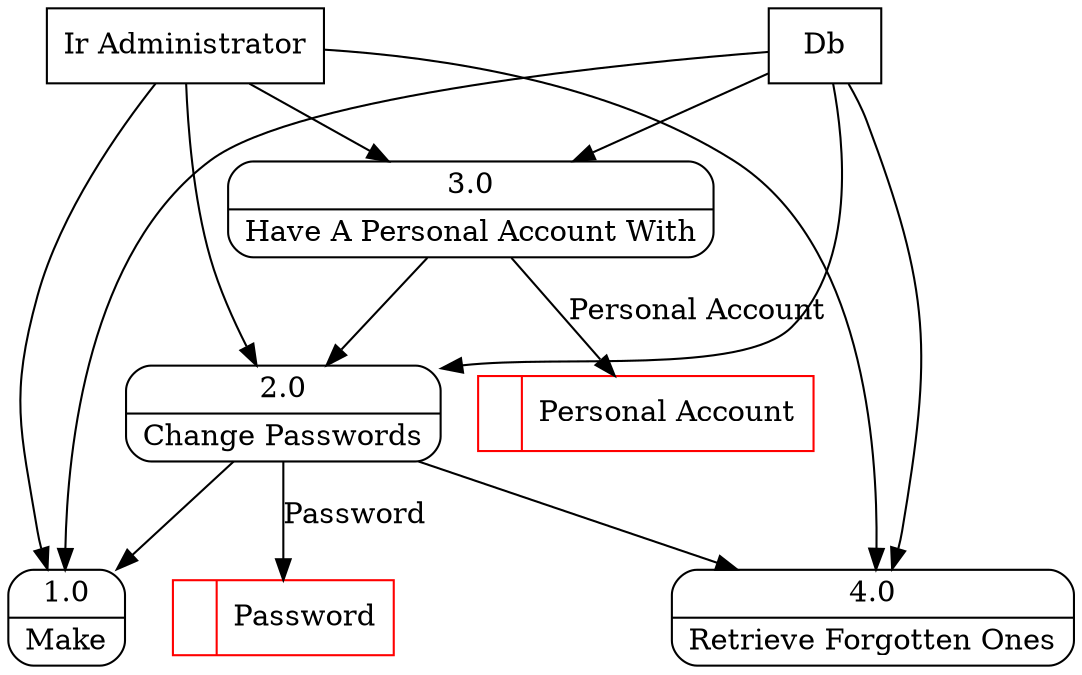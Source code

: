 digraph dfd2{ 
node[shape=record]
200 [label="<f0>  |<f1> Personal Account " color=red];
201 [label="<f0>  |<f1> Password " color=red];
202 [label="Db" shape=box];
203 [label="Ir Administrator" shape=box];
204 [label="{<f0> 1.0|<f1> Make }" shape=Mrecord];
205 [label="{<f0> 2.0|<f1> Change Passwords }" shape=Mrecord];
206 [label="{<f0> 3.0|<f1> Have A Personal Account With }" shape=Mrecord];
207 [label="{<f0> 4.0|<f1> Retrieve Forgotten Ones }" shape=Mrecord];
202 -> 204
202 -> 205
202 -> 206
202 -> 207
203 -> 204
203 -> 205
203 -> 206
203 -> 207
205 -> 204
205 -> 207
205 -> 201 [label="Password"]
206 -> 205
206 -> 200 [label="Personal Account"]
}
